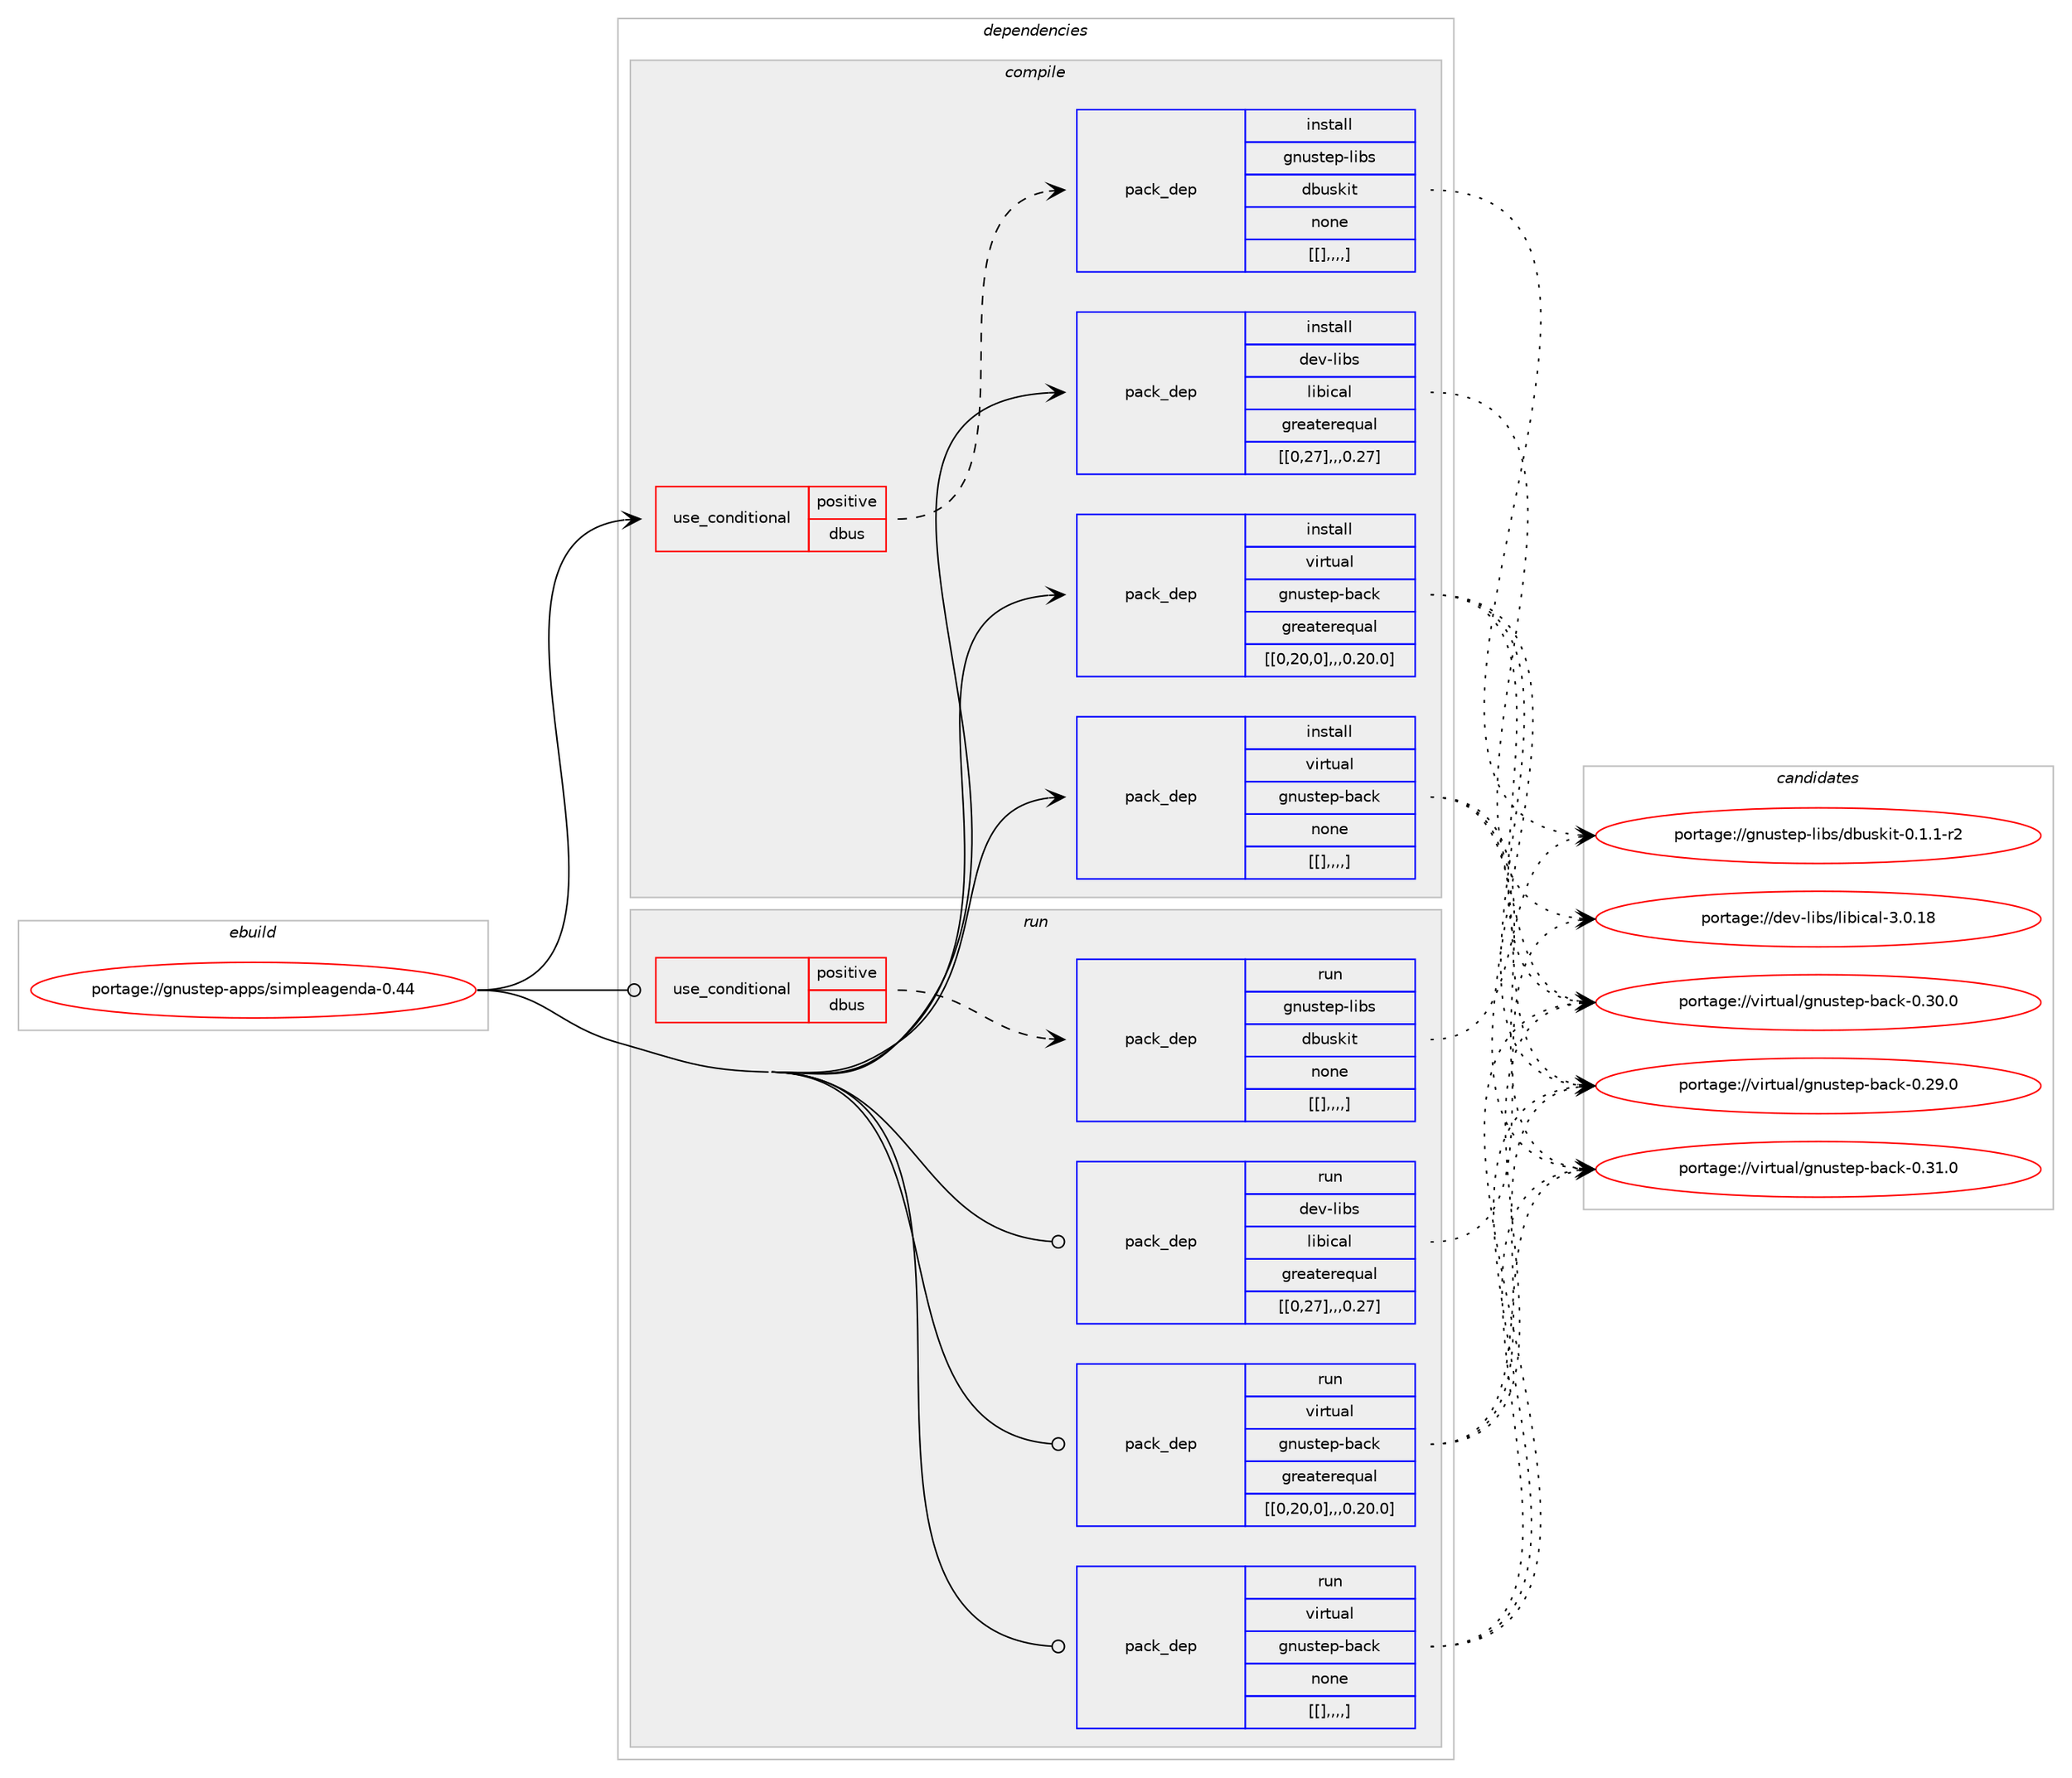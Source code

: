 digraph prolog {

# *************
# Graph options
# *************

newrank=true;
concentrate=true;
compound=true;
graph [rankdir=LR,fontname=Helvetica,fontsize=10,ranksep=1.5];#, ranksep=2.5, nodesep=0.2];
edge  [arrowhead=vee];
node  [fontname=Helvetica,fontsize=10];

# **********
# The ebuild
# **********

subgraph cluster_leftcol {
color=gray;
label=<<i>ebuild</i>>;
id [label="portage://gnustep-apps/simpleagenda-0.44", color=red, width=4, href="../gnustep-apps/simpleagenda-0.44.svg"];
}

# ****************
# The dependencies
# ****************

subgraph cluster_midcol {
color=gray;
label=<<i>dependencies</i>>;
subgraph cluster_compile {
fillcolor="#eeeeee";
style=filled;
label=<<i>compile</i>>;
subgraph cond67921 {
dependency245661 [label=<<TABLE BORDER="0" CELLBORDER="1" CELLSPACING="0" CELLPADDING="4"><TR><TD ROWSPAN="3" CELLPADDING="10">use_conditional</TD></TR><TR><TD>positive</TD></TR><TR><TD>dbus</TD></TR></TABLE>>, shape=none, color=red];
subgraph pack176219 {
dependency245662 [label=<<TABLE BORDER="0" CELLBORDER="1" CELLSPACING="0" CELLPADDING="4" WIDTH="220"><TR><TD ROWSPAN="6" CELLPADDING="30">pack_dep</TD></TR><TR><TD WIDTH="110">install</TD></TR><TR><TD>gnustep-libs</TD></TR><TR><TD>dbuskit</TD></TR><TR><TD>none</TD></TR><TR><TD>[[],,,,]</TD></TR></TABLE>>, shape=none, color=blue];
}
dependency245661:e -> dependency245662:w [weight=20,style="dashed",arrowhead="vee"];
}
id:e -> dependency245661:w [weight=20,style="solid",arrowhead="vee"];
subgraph pack176220 {
dependency245663 [label=<<TABLE BORDER="0" CELLBORDER="1" CELLSPACING="0" CELLPADDING="4" WIDTH="220"><TR><TD ROWSPAN="6" CELLPADDING="30">pack_dep</TD></TR><TR><TD WIDTH="110">install</TD></TR><TR><TD>dev-libs</TD></TR><TR><TD>libical</TD></TR><TR><TD>greaterequal</TD></TR><TR><TD>[[0,27],,,0.27]</TD></TR></TABLE>>, shape=none, color=blue];
}
id:e -> dependency245663:w [weight=20,style="solid",arrowhead="vee"];
subgraph pack176221 {
dependency245664 [label=<<TABLE BORDER="0" CELLBORDER="1" CELLSPACING="0" CELLPADDING="4" WIDTH="220"><TR><TD ROWSPAN="6" CELLPADDING="30">pack_dep</TD></TR><TR><TD WIDTH="110">install</TD></TR><TR><TD>virtual</TD></TR><TR><TD>gnustep-back</TD></TR><TR><TD>greaterequal</TD></TR><TR><TD>[[0,20,0],,,0.20.0]</TD></TR></TABLE>>, shape=none, color=blue];
}
id:e -> dependency245664:w [weight=20,style="solid",arrowhead="vee"];
subgraph pack176222 {
dependency245665 [label=<<TABLE BORDER="0" CELLBORDER="1" CELLSPACING="0" CELLPADDING="4" WIDTH="220"><TR><TD ROWSPAN="6" CELLPADDING="30">pack_dep</TD></TR><TR><TD WIDTH="110">install</TD></TR><TR><TD>virtual</TD></TR><TR><TD>gnustep-back</TD></TR><TR><TD>none</TD></TR><TR><TD>[[],,,,]</TD></TR></TABLE>>, shape=none, color=blue];
}
id:e -> dependency245665:w [weight=20,style="solid",arrowhead="vee"];
}
subgraph cluster_compileandrun {
fillcolor="#eeeeee";
style=filled;
label=<<i>compile and run</i>>;
}
subgraph cluster_run {
fillcolor="#eeeeee";
style=filled;
label=<<i>run</i>>;
subgraph cond67922 {
dependency245666 [label=<<TABLE BORDER="0" CELLBORDER="1" CELLSPACING="0" CELLPADDING="4"><TR><TD ROWSPAN="3" CELLPADDING="10">use_conditional</TD></TR><TR><TD>positive</TD></TR><TR><TD>dbus</TD></TR></TABLE>>, shape=none, color=red];
subgraph pack176223 {
dependency245667 [label=<<TABLE BORDER="0" CELLBORDER="1" CELLSPACING="0" CELLPADDING="4" WIDTH="220"><TR><TD ROWSPAN="6" CELLPADDING="30">pack_dep</TD></TR><TR><TD WIDTH="110">run</TD></TR><TR><TD>gnustep-libs</TD></TR><TR><TD>dbuskit</TD></TR><TR><TD>none</TD></TR><TR><TD>[[],,,,]</TD></TR></TABLE>>, shape=none, color=blue];
}
dependency245666:e -> dependency245667:w [weight=20,style="dashed",arrowhead="vee"];
}
id:e -> dependency245666:w [weight=20,style="solid",arrowhead="odot"];
subgraph pack176224 {
dependency245668 [label=<<TABLE BORDER="0" CELLBORDER="1" CELLSPACING="0" CELLPADDING="4" WIDTH="220"><TR><TD ROWSPAN="6" CELLPADDING="30">pack_dep</TD></TR><TR><TD WIDTH="110">run</TD></TR><TR><TD>dev-libs</TD></TR><TR><TD>libical</TD></TR><TR><TD>greaterequal</TD></TR><TR><TD>[[0,27],,,0.27]</TD></TR></TABLE>>, shape=none, color=blue];
}
id:e -> dependency245668:w [weight=20,style="solid",arrowhead="odot"];
subgraph pack176225 {
dependency245669 [label=<<TABLE BORDER="0" CELLBORDER="1" CELLSPACING="0" CELLPADDING="4" WIDTH="220"><TR><TD ROWSPAN="6" CELLPADDING="30">pack_dep</TD></TR><TR><TD WIDTH="110">run</TD></TR><TR><TD>virtual</TD></TR><TR><TD>gnustep-back</TD></TR><TR><TD>greaterequal</TD></TR><TR><TD>[[0,20,0],,,0.20.0]</TD></TR></TABLE>>, shape=none, color=blue];
}
id:e -> dependency245669:w [weight=20,style="solid",arrowhead="odot"];
subgraph pack176226 {
dependency245670 [label=<<TABLE BORDER="0" CELLBORDER="1" CELLSPACING="0" CELLPADDING="4" WIDTH="220"><TR><TD ROWSPAN="6" CELLPADDING="30">pack_dep</TD></TR><TR><TD WIDTH="110">run</TD></TR><TR><TD>virtual</TD></TR><TR><TD>gnustep-back</TD></TR><TR><TD>none</TD></TR><TR><TD>[[],,,,]</TD></TR></TABLE>>, shape=none, color=blue];
}
id:e -> dependency245670:w [weight=20,style="solid",arrowhead="odot"];
}
}

# **************
# The candidates
# **************

subgraph cluster_choices {
rank=same;
color=gray;
label=<<i>candidates</i>>;

subgraph choice176219 {
color=black;
nodesep=1;
choice103110117115116101112451081059811547100981171151071051164548464946494511450 [label="portage://gnustep-libs/dbuskit-0.1.1-r2", color=red, width=4,href="../gnustep-libs/dbuskit-0.1.1-r2.svg"];
dependency245662:e -> choice103110117115116101112451081059811547100981171151071051164548464946494511450:w [style=dotted,weight="100"];
}
subgraph choice176220 {
color=black;
nodesep=1;
choice10010111845108105981154710810598105999710845514648464956 [label="portage://dev-libs/libical-3.0.18", color=red, width=4,href="../dev-libs/libical-3.0.18.svg"];
dependency245663:e -> choice10010111845108105981154710810598105999710845514648464956:w [style=dotted,weight="100"];
}
subgraph choice176221 {
color=black;
nodesep=1;
choice11810511411611797108471031101171151161011124598979910745484651494648 [label="portage://virtual/gnustep-back-0.31.0", color=red, width=4,href="../virtual/gnustep-back-0.31.0.svg"];
choice11810511411611797108471031101171151161011124598979910745484651484648 [label="portage://virtual/gnustep-back-0.30.0", color=red, width=4,href="../virtual/gnustep-back-0.30.0.svg"];
choice11810511411611797108471031101171151161011124598979910745484650574648 [label="portage://virtual/gnustep-back-0.29.0", color=red, width=4,href="../virtual/gnustep-back-0.29.0.svg"];
dependency245664:e -> choice11810511411611797108471031101171151161011124598979910745484651494648:w [style=dotted,weight="100"];
dependency245664:e -> choice11810511411611797108471031101171151161011124598979910745484651484648:w [style=dotted,weight="100"];
dependency245664:e -> choice11810511411611797108471031101171151161011124598979910745484650574648:w [style=dotted,weight="100"];
}
subgraph choice176222 {
color=black;
nodesep=1;
choice11810511411611797108471031101171151161011124598979910745484651494648 [label="portage://virtual/gnustep-back-0.31.0", color=red, width=4,href="../virtual/gnustep-back-0.31.0.svg"];
choice11810511411611797108471031101171151161011124598979910745484651484648 [label="portage://virtual/gnustep-back-0.30.0", color=red, width=4,href="../virtual/gnustep-back-0.30.0.svg"];
choice11810511411611797108471031101171151161011124598979910745484650574648 [label="portage://virtual/gnustep-back-0.29.0", color=red, width=4,href="../virtual/gnustep-back-0.29.0.svg"];
dependency245665:e -> choice11810511411611797108471031101171151161011124598979910745484651494648:w [style=dotted,weight="100"];
dependency245665:e -> choice11810511411611797108471031101171151161011124598979910745484651484648:w [style=dotted,weight="100"];
dependency245665:e -> choice11810511411611797108471031101171151161011124598979910745484650574648:w [style=dotted,weight="100"];
}
subgraph choice176223 {
color=black;
nodesep=1;
choice103110117115116101112451081059811547100981171151071051164548464946494511450 [label="portage://gnustep-libs/dbuskit-0.1.1-r2", color=red, width=4,href="../gnustep-libs/dbuskit-0.1.1-r2.svg"];
dependency245667:e -> choice103110117115116101112451081059811547100981171151071051164548464946494511450:w [style=dotted,weight="100"];
}
subgraph choice176224 {
color=black;
nodesep=1;
choice10010111845108105981154710810598105999710845514648464956 [label="portage://dev-libs/libical-3.0.18", color=red, width=4,href="../dev-libs/libical-3.0.18.svg"];
dependency245668:e -> choice10010111845108105981154710810598105999710845514648464956:w [style=dotted,weight="100"];
}
subgraph choice176225 {
color=black;
nodesep=1;
choice11810511411611797108471031101171151161011124598979910745484651494648 [label="portage://virtual/gnustep-back-0.31.0", color=red, width=4,href="../virtual/gnustep-back-0.31.0.svg"];
choice11810511411611797108471031101171151161011124598979910745484651484648 [label="portage://virtual/gnustep-back-0.30.0", color=red, width=4,href="../virtual/gnustep-back-0.30.0.svg"];
choice11810511411611797108471031101171151161011124598979910745484650574648 [label="portage://virtual/gnustep-back-0.29.0", color=red, width=4,href="../virtual/gnustep-back-0.29.0.svg"];
dependency245669:e -> choice11810511411611797108471031101171151161011124598979910745484651494648:w [style=dotted,weight="100"];
dependency245669:e -> choice11810511411611797108471031101171151161011124598979910745484651484648:w [style=dotted,weight="100"];
dependency245669:e -> choice11810511411611797108471031101171151161011124598979910745484650574648:w [style=dotted,weight="100"];
}
subgraph choice176226 {
color=black;
nodesep=1;
choice11810511411611797108471031101171151161011124598979910745484651494648 [label="portage://virtual/gnustep-back-0.31.0", color=red, width=4,href="../virtual/gnustep-back-0.31.0.svg"];
choice11810511411611797108471031101171151161011124598979910745484651484648 [label="portage://virtual/gnustep-back-0.30.0", color=red, width=4,href="../virtual/gnustep-back-0.30.0.svg"];
choice11810511411611797108471031101171151161011124598979910745484650574648 [label="portage://virtual/gnustep-back-0.29.0", color=red, width=4,href="../virtual/gnustep-back-0.29.0.svg"];
dependency245670:e -> choice11810511411611797108471031101171151161011124598979910745484651494648:w [style=dotted,weight="100"];
dependency245670:e -> choice11810511411611797108471031101171151161011124598979910745484651484648:w [style=dotted,weight="100"];
dependency245670:e -> choice11810511411611797108471031101171151161011124598979910745484650574648:w [style=dotted,weight="100"];
}
}

}
